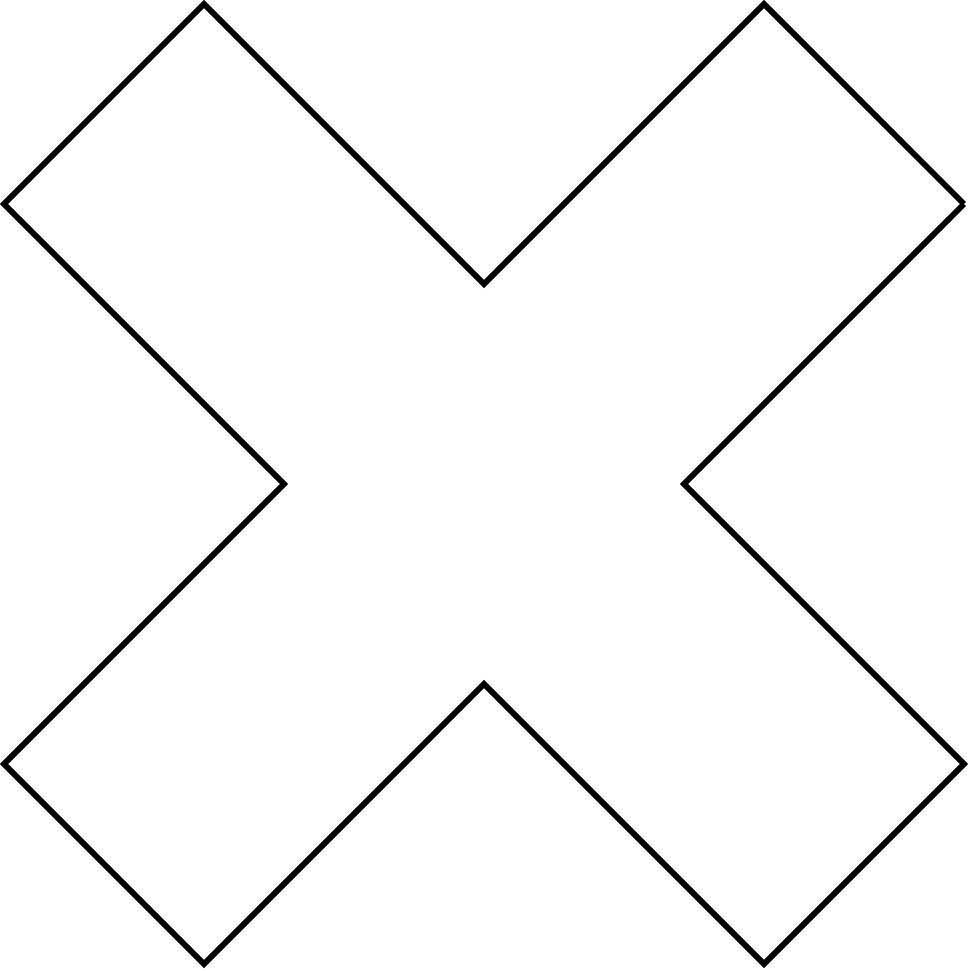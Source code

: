 <mxfile version="13.9.9" type="device"><diagram id="UTqwhnG8u9Eu4laCY1bZ" name="Page-1"><mxGraphModel dx="1024" dy="592" grid="1" gridSize="10" guides="1" tooltips="1" connect="1" arrows="1" fold="1" page="1" pageScale="1" pageWidth="850" pageHeight="1100" math="0" shadow="0"><root><mxCell id="0"/><mxCell id="1" parent="0"/><mxCell id="5rxsXN0F4u32ZtH-vQYM-5" value="" style="endArrow=none;html=1;rounded=0;strokeWidth=3;" parent="1" edge="1"><mxGeometry width="50" height="50" relative="1" as="geometry"><mxPoint x="520" y="160" as="sourcePoint"/><mxPoint x="520" y="160" as="targetPoint"/><Array as="points"><mxPoint x="380" y="300"/><mxPoint x="520" y="440"/><mxPoint x="420" y="540"/><mxPoint x="280" y="400"/><mxPoint x="140" y="540"/><mxPoint x="40" y="440"/><mxPoint x="180" y="300"/><mxPoint x="40" y="160"/><mxPoint x="140" y="60"/><mxPoint x="280" y="200"/><mxPoint x="420" y="60"/></Array></mxGeometry></mxCell></root></mxGraphModel></diagram></mxfile>